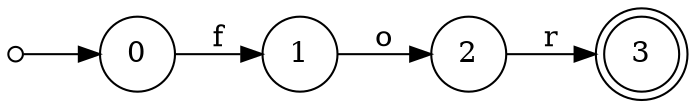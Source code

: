 digraph {
	rankdir=LR size="8,5"
	node [shape=doublecircle]
	3
	node [shape=circle]
	start [label="" height=0.1 width=0.1]
	start -> 0 [label=""]
	0 -> 1 [label=f]
	1 -> 2 [label=o]
	2 -> 3 [label=r]
}

